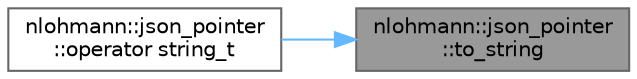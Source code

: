 digraph "nlohmann::json_pointer::to_string"
{
 // LATEX_PDF_SIZE
  bgcolor="transparent";
  edge [fontname=Helvetica,fontsize=10,labelfontname=Helvetica,labelfontsize=10];
  node [fontname=Helvetica,fontsize=10,shape=box,height=0.2,width=0.4];
  rankdir="RL";
  Node1 [id="Node000001",label="nlohmann::json_pointer\l::to_string",height=0.2,width=0.4,color="gray40", fillcolor="grey60", style="filled", fontcolor="black",tooltip="return a string representation of the JSON pointer"];
  Node1 -> Node2 [id="edge2_Node000001_Node000002",dir="back",color="steelblue1",style="solid",tooltip=" "];
  Node2 [id="Node000002",label="nlohmann::json_pointer\l::operator string_t",height=0.2,width=0.4,color="grey40", fillcolor="white", style="filled",URL="$classnlohmann_1_1json__pointer.html#ae4569ce4df07a10a45dffe0cdabe65d9",tooltip="return a string representation of the JSON pointer"];
}
